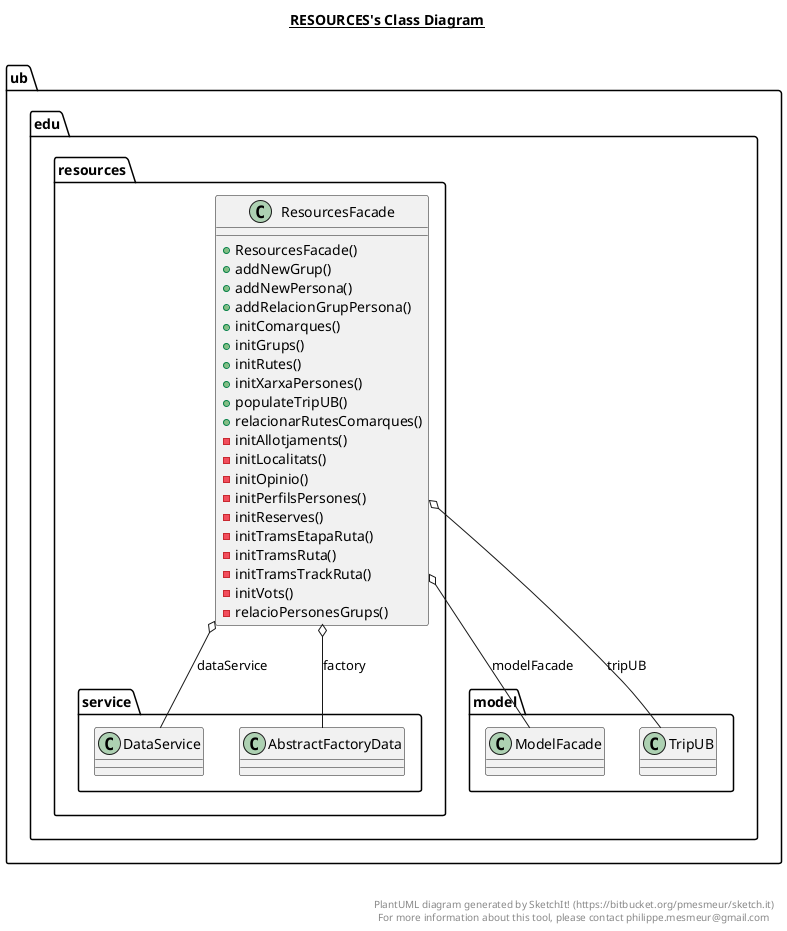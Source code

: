 @startuml

title __RESOURCES's Class Diagram__\n


    namespace ub.edu {
      namespace resources {
        class ub.edu.resources.ResourcesFacade {
            + ResourcesFacade()
            + addNewGrup()
            + addNewPersona()
            + addRelacionGrupPersona()
            + initComarques()
            + initGrups()
            + initRutes()
            + initXarxaPersones()
            + populateTripUB()
            + relacionarRutesComarques()
            - initAllotjaments()
            - initLocalitats()
            - initOpinio()
            - initPerfilsPersones()
            - initReserves()
            - initTramsEtapaRuta()
            - initTramsRuta()
            - initTramsTrackRuta()
            - initVots()
            - relacioPersonesGrups()
        }
      }
    }

  

  ub.edu.resources.ResourcesFacade o-- ub.edu.resources.service.DataService : dataService
  ub.edu.resources.ResourcesFacade o-- ub.edu.resources.service.AbstractFactoryData : factory
  ub.edu.resources.ResourcesFacade o-- ub.edu.model.ModelFacade : modelFacade
  ub.edu.resources.ResourcesFacade o-- ub.edu.model.TripUB : tripUB


right footer


PlantUML diagram generated by SketchIt! (https://bitbucket.org/pmesmeur/sketch.it)
For more information about this tool, please contact philippe.mesmeur@gmail.com
endfooter

@enduml
